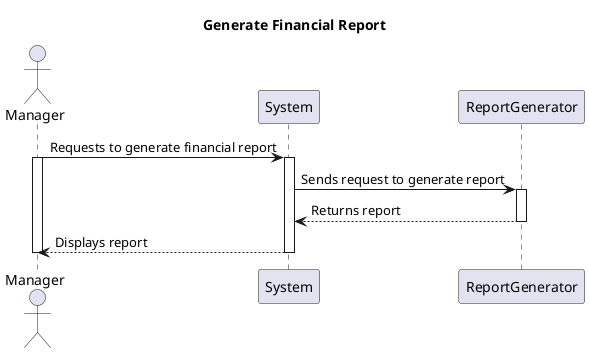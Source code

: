 @startuml
Title Generate Financial Report
Actor Manager
participant System
participant ReportGenerator

Manager -> System: Requests to generate financial report
activate Manager
activate System
System -> ReportGenerator: Sends request to generate report
activate ReportGenerator
ReportGenerator --> System: Returns report
deactivate ReportGenerator
System --> Manager: Displays report
deactivate System
deactivate Manager
@enduml
